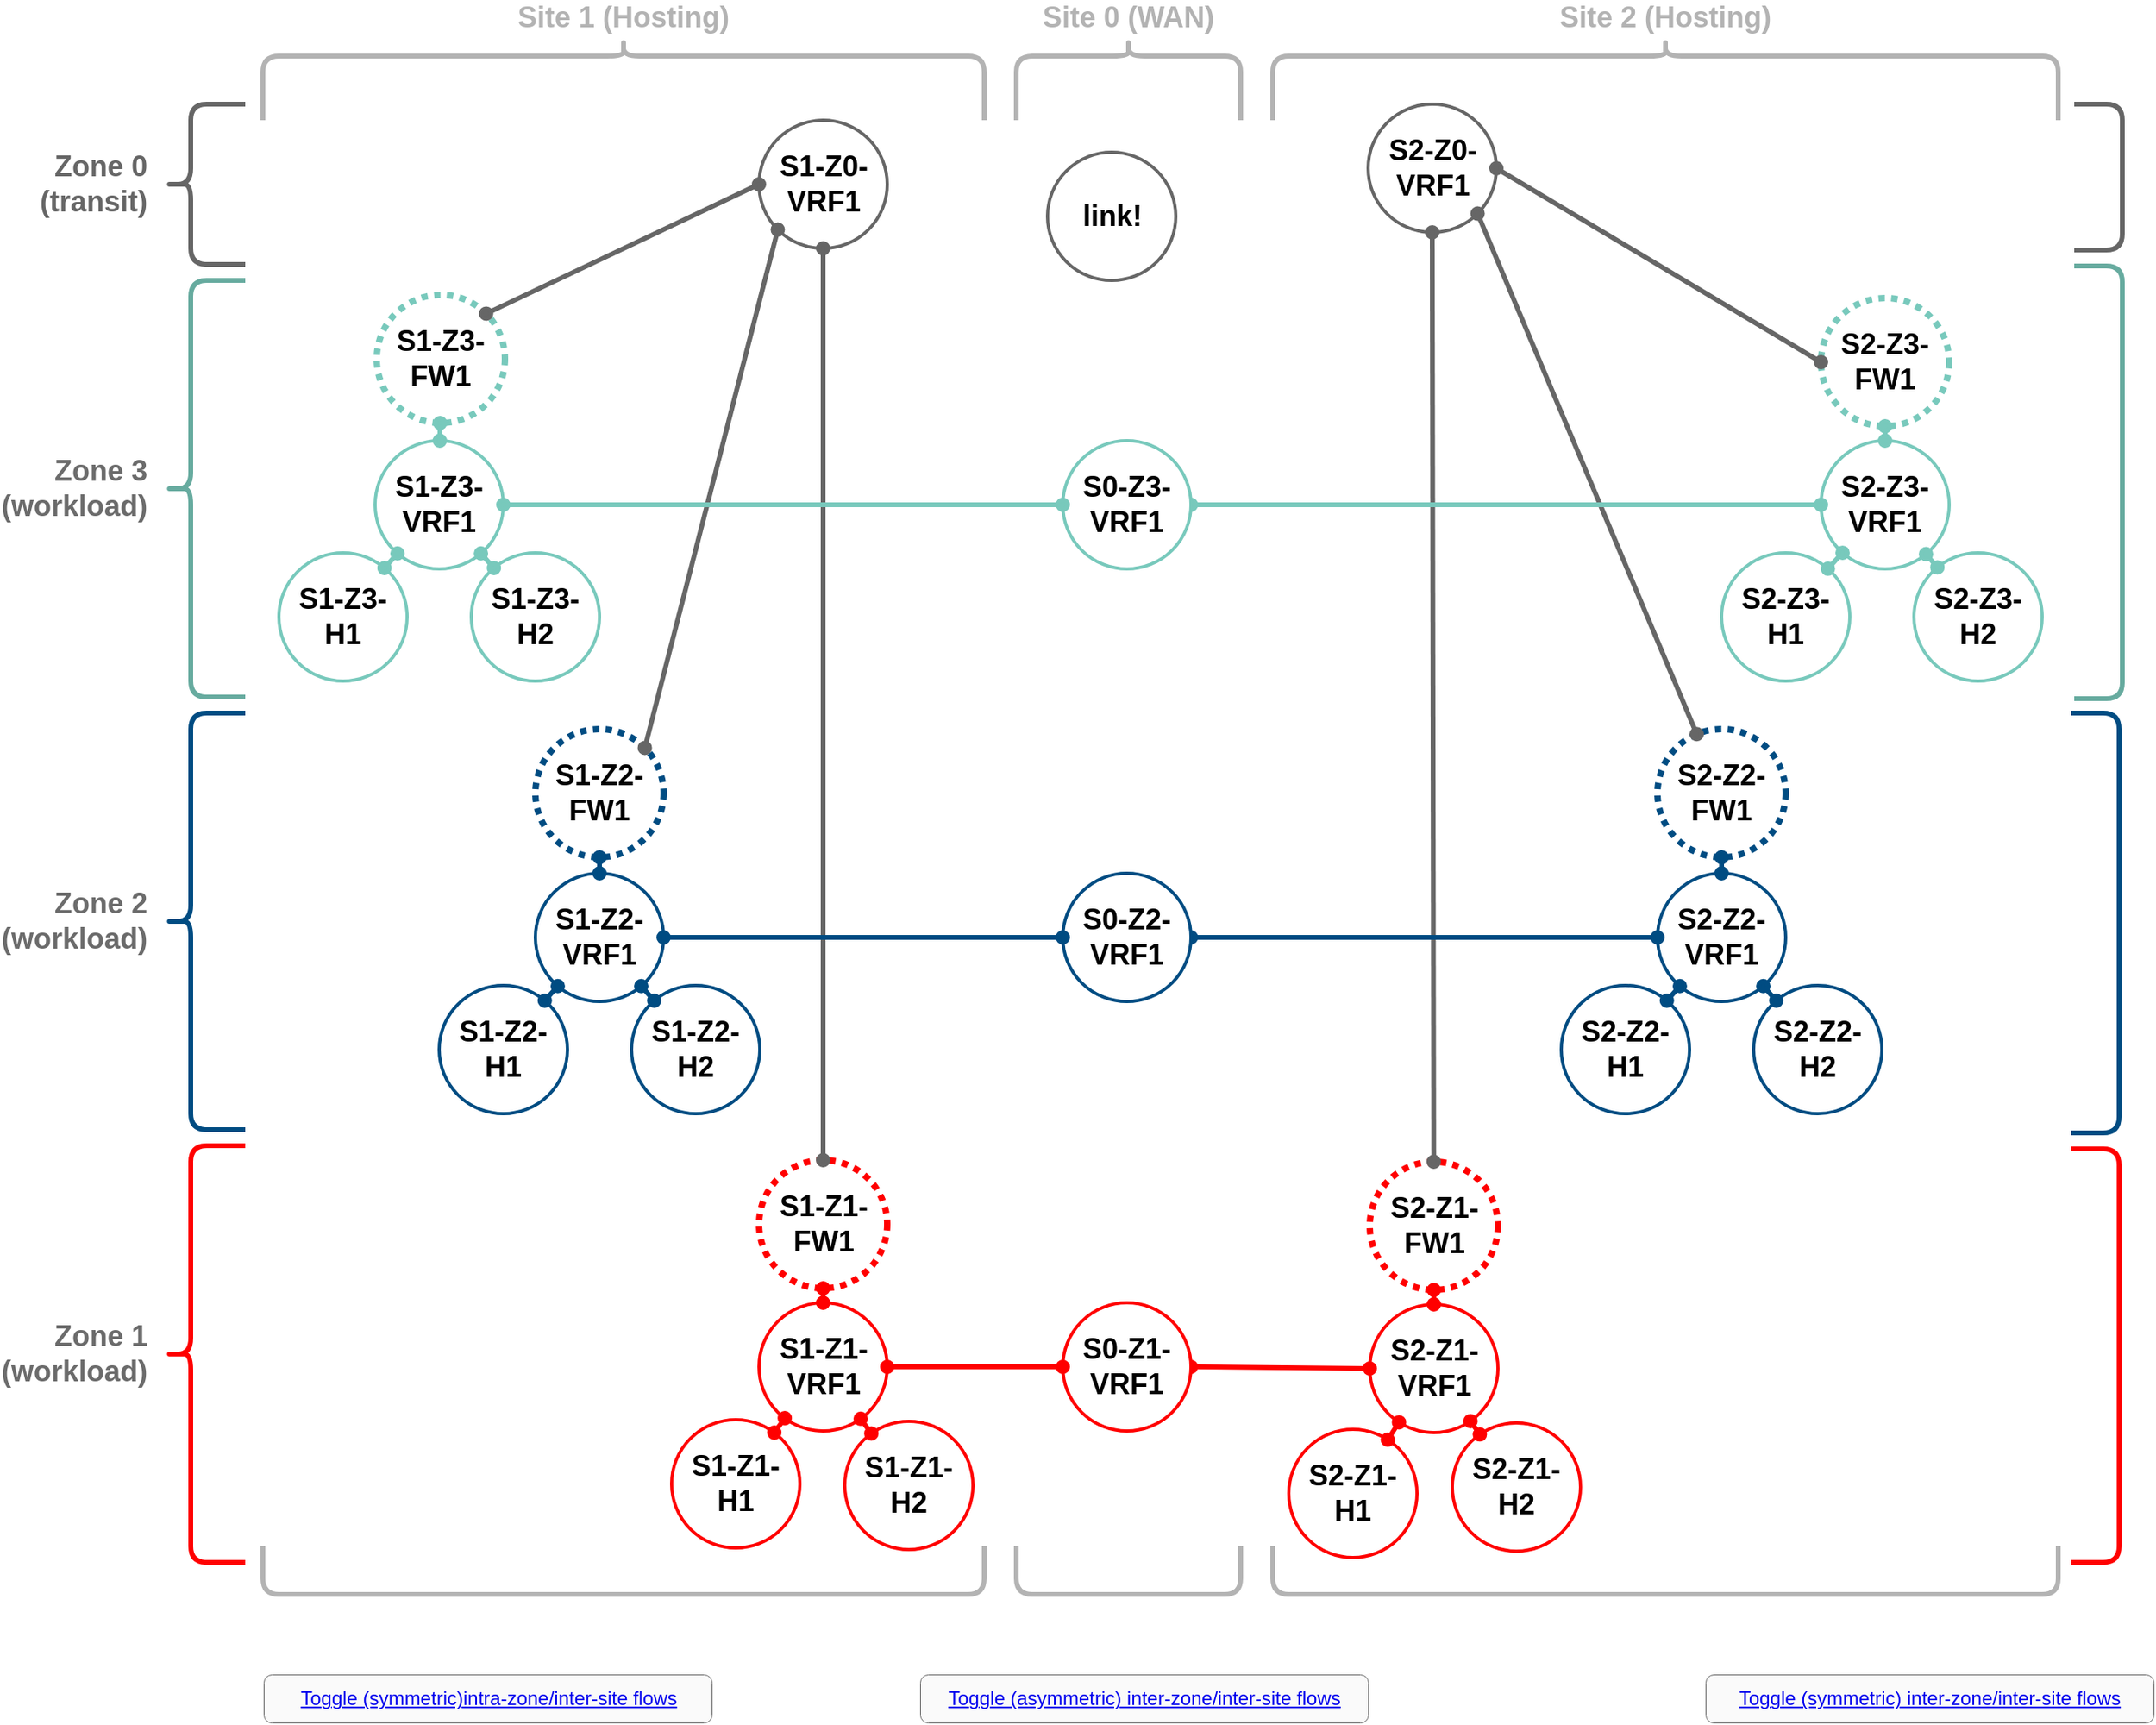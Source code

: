 <mxfile version="24.2.5" type="device">
  <diagram name="Page-1" id="6yeymBKhxuc0Mbmd6qp0">
    <mxGraphModel dx="1224" dy="1357" grid="1" gridSize="10" guides="1" tooltips="1" connect="1" arrows="1" fold="1" page="1" pageScale="1" pageWidth="850" pageHeight="1100" math="0" shadow="0">
      <root>
        <mxCell id="0" />
        <mxCell id="1" parent="0" />
        <mxCell id="Ux4JUTr80TsCuU6cvmH0-153" value="S2-Z2-H1" style="ellipse;whiteSpace=wrap;html=1;aspect=fixed;strokeWidth=2;strokeColor=#004C82;fontSize=18;fontStyle=1" parent="1" vertex="1">
          <mxGeometry x="2040" y="620" width="80" height="80" as="geometry" />
        </mxCell>
        <mxCell id="Ux4JUTr80TsCuU6cvmH0-154" value="S2-Z1-H2" style="ellipse;whiteSpace=wrap;html=1;aspect=fixed;strokeWidth=2;strokeColor=#FF0000;fontSize=18;fontStyle=1" parent="1" vertex="1">
          <mxGeometry x="1972" y="893" width="80" height="80" as="geometry" />
        </mxCell>
        <mxCell id="Ux4JUTr80TsCuU6cvmH0-155" value="S2-Z2-VRF1" style="ellipse;whiteSpace=wrap;html=1;aspect=fixed;strokeWidth=2;strokeColor=#004C82;fontSize=18;fontStyle=1" parent="1" vertex="1">
          <mxGeometry x="2100" y="550" width="80" height="80" as="geometry" />
        </mxCell>
        <mxCell id="Ux4JUTr80TsCuU6cvmH0-156" value="S2-Z1-VRF1" style="ellipse;whiteSpace=wrap;html=1;aspect=fixed;strokeWidth=2;strokeColor=#FF0000;fontSize=18;fontStyle=1" parent="1" vertex="1">
          <mxGeometry x="1920.5" y="819" width="80" height="80" as="geometry" />
        </mxCell>
        <mxCell id="Ux4JUTr80TsCuU6cvmH0-157" value="S2-Z2-FW1" style="ellipse;whiteSpace=wrap;html=1;aspect=fixed;strokeWidth=4;strokeColor=#004C82;fontSize=18;fontStyle=1;dashed=1;dashPattern=1 1;" parent="1" vertex="1">
          <mxGeometry x="2100" y="460" width="80" height="80" as="geometry" />
        </mxCell>
        <mxCell id="Ux4JUTr80TsCuU6cvmH0-158" value="S2-Z1-FW1" style="ellipse;whiteSpace=wrap;html=1;aspect=fixed;strokeWidth=4;strokeColor=#FF0000;fontSize=18;fontStyle=1;dashed=1;dashPattern=1 1;" parent="1" vertex="1">
          <mxGeometry x="1920.5" y="730" width="80" height="80" as="geometry" />
        </mxCell>
        <mxCell id="Ux4JUTr80TsCuU6cvmH0-159" value="S2-Z2-H2" style="ellipse;whiteSpace=wrap;html=1;aspect=fixed;strokeWidth=2;strokeColor=#004C82;fontSize=18;fontStyle=1" parent="1" vertex="1">
          <mxGeometry x="2160" y="620" width="80" height="80" as="geometry" />
        </mxCell>
        <mxCell id="Ux4JUTr80TsCuU6cvmH0-160" value="S2-Z1-H1" style="ellipse;whiteSpace=wrap;html=1;aspect=fixed;strokeWidth=2;strokeColor=#FF0000;fontSize=18;fontStyle=1" parent="1" vertex="1">
          <mxGeometry x="1870" y="897" width="80" height="80" as="geometry" />
        </mxCell>
        <mxCell id="Ux4JUTr80TsCuU6cvmH0-161" value="S2-Z0-VRF1" style="ellipse;whiteSpace=wrap;html=1;aspect=fixed;strokeWidth=2;strokeColor=#666666;fontSize=18;fontStyle=1" parent="1" vertex="1">
          <mxGeometry x="1919.5" y="70" width="80" height="80" as="geometry" />
        </mxCell>
        <mxCell id="Ux4JUTr80TsCuU6cvmH0-162" value="Site 2 (Hosting)" style="shape=curlyBracket;whiteSpace=wrap;html=1;rounded=1;labelPosition=center;verticalLabelPosition=top;align=center;verticalAlign=bottom;rotation=0;strokeWidth=3;strokeColor=#B3B3B3;size=0.2;direction=south;fontSize=18;fontColor=#B3B3B3;fontStyle=1" parent="1" vertex="1">
          <mxGeometry x="1860" y="30" width="490" height="50" as="geometry" />
        </mxCell>
        <mxCell id="Ux4JUTr80TsCuU6cvmH0-163" value="" style="shape=curlyBracket;whiteSpace=wrap;html=1;rounded=1;labelPosition=left;verticalLabelPosition=middle;align=right;verticalAlign=middle;rotation=0;strokeWidth=3;strokeColor=#B3B3B3;direction=north;size=0;fontSize=18;fontStyle=1" parent="1" vertex="1">
          <mxGeometry x="1860" y="970" width="490" height="30" as="geometry" />
        </mxCell>
        <mxCell id="Ux4JUTr80TsCuU6cvmH0-164" value="" style="endArrow=oval;startArrow=oval;html=1;strokeWidth=3;strokeColor=#004C82;startFill=1;endFill=1;fontSize=18;fontStyle=1" parent="1" source="Ux4JUTr80TsCuU6cvmH0-155" target="Ux4JUTr80TsCuU6cvmH0-157" edge="1">
          <mxGeometry width="50" height="50" relative="1" as="geometry">
            <mxPoint x="884.5" y="581" as="sourcePoint" />
            <mxPoint x="884.5" y="501" as="targetPoint" />
          </mxGeometry>
        </mxCell>
        <mxCell id="Ux4JUTr80TsCuU6cvmH0-165" value="" style="endArrow=oval;startArrow=oval;html=1;strokeWidth=3;strokeColor=#004C82;startFill=1;endFill=1;fontSize=18;fontStyle=1" parent="1" source="Ux4JUTr80TsCuU6cvmH0-159" target="Ux4JUTr80TsCuU6cvmH0-155" edge="1">
          <mxGeometry width="50" height="50" relative="1" as="geometry">
            <mxPoint x="959.535" y="933.573" as="sourcePoint" />
            <mxPoint x="910.107" y="874.729" as="targetPoint" />
          </mxGeometry>
        </mxCell>
        <mxCell id="Ux4JUTr80TsCuU6cvmH0-166" value="" style="endArrow=oval;startArrow=oval;html=1;strokeWidth=3;strokeColor=#004C82;startFill=1;endFill=1;fontSize=18;fontStyle=1" parent="1" source="Ux4JUTr80TsCuU6cvmH0-153" target="Ux4JUTr80TsCuU6cvmH0-155" edge="1">
          <mxGeometry width="50" height="50" relative="1" as="geometry">
            <mxPoint x="810.228" y="933.372" as="sourcePoint" />
            <mxPoint x="859.072" y="874.877" as="targetPoint" />
          </mxGeometry>
        </mxCell>
        <mxCell id="Ux4JUTr80TsCuU6cvmH0-167" value="" style="endArrow=oval;startArrow=oval;html=1;strokeWidth=3;strokeColor=#FF0000;startFill=1;endFill=1;fontSize=18;fontStyle=1" parent="1" source="Ux4JUTr80TsCuU6cvmH0-156" target="Ux4JUTr80TsCuU6cvmH0-158" edge="1">
          <mxGeometry width="50" height="50" relative="1" as="geometry">
            <mxPoint x="1438.5" y="759" as="sourcePoint" />
            <mxPoint x="1438.5" y="679" as="targetPoint" />
          </mxGeometry>
        </mxCell>
        <mxCell id="Ux4JUTr80TsCuU6cvmH0-168" value="" style="endArrow=oval;startArrow=oval;html=1;strokeWidth=3;strokeColor=#FF0000;startFill=1;endFill=1;fontSize=18;fontStyle=1" parent="1" source="Ux4JUTr80TsCuU6cvmH0-154" target="Ux4JUTr80TsCuU6cvmH0-156" edge="1">
          <mxGeometry width="50" height="50" relative="1" as="geometry">
            <mxPoint x="1513.535" y="888.573" as="sourcePoint" />
            <mxPoint x="1464.107" y="829.729" as="targetPoint" />
          </mxGeometry>
        </mxCell>
        <mxCell id="Ux4JUTr80TsCuU6cvmH0-169" value="" style="endArrow=oval;startArrow=oval;html=1;strokeWidth=3;strokeColor=#FF0000;startFill=1;endFill=1;fontSize=18;fontStyle=1" parent="1" source="Ux4JUTr80TsCuU6cvmH0-160" target="Ux4JUTr80TsCuU6cvmH0-156" edge="1">
          <mxGeometry width="50" height="50" relative="1" as="geometry">
            <mxPoint x="1364.228" y="888.372" as="sourcePoint" />
            <mxPoint x="1413.072" y="829.877" as="targetPoint" />
          </mxGeometry>
        </mxCell>
        <mxCell id="Ux4JUTr80TsCuU6cvmH0-170" value="" style="endArrow=oval;startArrow=oval;html=1;strokeColor=#666666;strokeWidth=3;startFill=1;endFill=1;fontSize=18;fontStyle=1;exitX=0.5;exitY=1;exitDx=0;exitDy=0;" parent="1" source="Ux4JUTr80TsCuU6cvmH0-161" target="Ux4JUTr80TsCuU6cvmH0-158" edge="1">
          <mxGeometry width="50" height="50" relative="1" as="geometry">
            <mxPoint x="2109.5" y="88" as="sourcePoint" />
            <mxPoint x="1502" y="88" as="targetPoint" />
          </mxGeometry>
        </mxCell>
        <mxCell id="Ux4JUTr80TsCuU6cvmH0-171" value="" style="endArrow=oval;startArrow=oval;html=1;strokeColor=#666666;strokeWidth=3;startFill=1;endFill=1;fontSize=18;fontStyle=1;exitX=1;exitY=1;exitDx=0;exitDy=0;" parent="1" source="Ux4JUTr80TsCuU6cvmH0-161" target="Ux4JUTr80TsCuU6cvmH0-157" edge="1">
          <mxGeometry width="50" height="50" relative="1" as="geometry">
            <mxPoint x="2116.343" y="152.374" as="sourcePoint" />
            <mxPoint x="2003.715" y="227.711" as="targetPoint" />
          </mxGeometry>
        </mxCell>
        <mxCell id="Ux4JUTr80TsCuU6cvmH0-172" value="" style="endArrow=oval;startArrow=oval;html=1;strokeWidth=3;strokeColor=#FF0000;startFill=1;endFill=1;fontSize=18;fontStyle=1;entryX=0;entryY=0.5;entryDx=0;entryDy=0;exitX=1;exitY=0.5;exitDx=0;exitDy=0;" parent="1" source="Ux4JUTr80TsCuU6cvmH0-175" target="Ux4JUTr80TsCuU6cvmH0-156" edge="1">
          <mxGeometry width="50" height="50" relative="1" as="geometry">
            <mxPoint x="1999.0" y="359" as="sourcePoint" />
            <mxPoint x="1743.75" y="249" as="targetPoint" />
          </mxGeometry>
        </mxCell>
        <mxCell id="Ux4JUTr80TsCuU6cvmH0-173" value="" style="endArrow=oval;startArrow=oval;html=1;strokeWidth=3;strokeColor=#004C82;startFill=1;endFill=1;fontSize=18;fontStyle=1;edgeStyle=orthogonalEdgeStyle;exitX=1;exitY=0.5;exitDx=0;exitDy=0;entryX=0;entryY=0.5;entryDx=0;entryDy=0;" parent="1" source="Ux4JUTr80TsCuU6cvmH0-174" target="Ux4JUTr80TsCuU6cvmH0-155" edge="1">
          <mxGeometry width="50" height="50" relative="1" as="geometry">
            <mxPoint x="1980.0" y="844" as="sourcePoint" />
            <mxPoint x="2069.5" y="613" as="targetPoint" />
          </mxGeometry>
        </mxCell>
        <mxCell id="Ux4JUTr80TsCuU6cvmH0-174" value="S0-Z2-VRF1" style="ellipse;whiteSpace=wrap;html=1;aspect=fixed;strokeWidth=2;strokeColor=#004C82;fontSize=18;fontStyle=1" parent="1" vertex="1">
          <mxGeometry x="1729" y="550" width="80" height="80" as="geometry" />
        </mxCell>
        <mxCell id="Ux4JUTr80TsCuU6cvmH0-175" value="S0-Z1-VRF1" style="ellipse;whiteSpace=wrap;html=1;aspect=fixed;strokeWidth=2;strokeColor=#FF0000;fontSize=18;fontStyle=1" parent="1" vertex="1">
          <mxGeometry x="1729" y="818" width="80" height="80" as="geometry" />
        </mxCell>
        <mxCell id="Ux4JUTr80TsCuU6cvmH0-176" value="S2-Z3-H1" style="ellipse;whiteSpace=wrap;html=1;aspect=fixed;strokeWidth=2;strokeColor=#78C9BC;fontSize=18;fontStyle=1" parent="1" vertex="1">
          <mxGeometry x="2140" y="350" width="80" height="80" as="geometry" />
        </mxCell>
        <mxCell id="Ux4JUTr80TsCuU6cvmH0-177" value="S2-Z3-VRF1" style="ellipse;whiteSpace=wrap;html=1;aspect=fixed;strokeWidth=2;strokeColor=#78C9BC;fontSize=18;fontStyle=1" parent="1" vertex="1">
          <mxGeometry x="2202" y="280" width="80" height="80" as="geometry" />
        </mxCell>
        <mxCell id="Ux4JUTr80TsCuU6cvmH0-178" value="S2-Z3-FW1" style="ellipse;whiteSpace=wrap;html=1;aspect=fixed;strokeWidth=4;strokeColor=#78C9BC;fontSize=18;fontStyle=1;dashed=1;dashPattern=1 1;" parent="1" vertex="1">
          <mxGeometry x="2202" y="191" width="80" height="80" as="geometry" />
        </mxCell>
        <mxCell id="Ux4JUTr80TsCuU6cvmH0-179" value="S2-Z3-H2" style="ellipse;whiteSpace=wrap;html=1;aspect=fixed;strokeWidth=2;strokeColor=#78C9BC;fontSize=18;fontStyle=1" parent="1" vertex="1">
          <mxGeometry x="2260" y="350" width="80" height="80" as="geometry" />
        </mxCell>
        <mxCell id="Ux4JUTr80TsCuU6cvmH0-180" value="" style="endArrow=oval;startArrow=oval;html=1;strokeWidth=3;strokeColor=#78C9BC;startFill=1;endFill=1;fontSize=18;fontStyle=1" parent="1" source="Ux4JUTr80TsCuU6cvmH0-177" target="Ux4JUTr80TsCuU6cvmH0-178" edge="1">
          <mxGeometry width="50" height="50" relative="1" as="geometry">
            <mxPoint x="966.5" y="331" as="sourcePoint" />
            <mxPoint x="966.5" y="251" as="targetPoint" />
          </mxGeometry>
        </mxCell>
        <mxCell id="Ux4JUTr80TsCuU6cvmH0-181" value="" style="endArrow=oval;startArrow=oval;html=1;strokeWidth=3;strokeColor=#78C9BC;startFill=1;endFill=1;fontSize=18;fontStyle=1" parent="1" source="Ux4JUTr80TsCuU6cvmH0-179" target="Ux4JUTr80TsCuU6cvmH0-177" edge="1">
          <mxGeometry width="50" height="50" relative="1" as="geometry">
            <mxPoint x="1041.535" y="683.573" as="sourcePoint" />
            <mxPoint x="992.107" y="624.729" as="targetPoint" />
          </mxGeometry>
        </mxCell>
        <mxCell id="Ux4JUTr80TsCuU6cvmH0-182" value="" style="endArrow=oval;startArrow=oval;html=1;strokeWidth=3;strokeColor=#78C9BC;startFill=1;endFill=1;fontSize=18;fontStyle=1" parent="1" source="Ux4JUTr80TsCuU6cvmH0-176" target="Ux4JUTr80TsCuU6cvmH0-177" edge="1">
          <mxGeometry width="50" height="50" relative="1" as="geometry">
            <mxPoint x="892.228" y="683.372" as="sourcePoint" />
            <mxPoint x="941.072" y="624.877" as="targetPoint" />
          </mxGeometry>
        </mxCell>
        <mxCell id="Ux4JUTr80TsCuU6cvmH0-183" value="" style="endArrow=oval;startArrow=oval;html=1;strokeColor=#666666;strokeWidth=3;startFill=1;endFill=1;fontSize=18;fontStyle=1;entryX=0;entryY=0.5;entryDx=0;entryDy=0;exitX=1;exitY=0.5;exitDx=0;exitDy=0;" parent="1" source="Ux4JUTr80TsCuU6cvmH0-161" target="Ux4JUTr80TsCuU6cvmH0-178" edge="1">
          <mxGeometry width="50" height="50" relative="1" as="geometry">
            <mxPoint x="2170" y="100" as="sourcePoint" />
            <mxPoint x="2170" y="229" as="targetPoint" />
          </mxGeometry>
        </mxCell>
        <mxCell id="Ux4JUTr80TsCuU6cvmH0-184" value="" style="endArrow=oval;startArrow=oval;html=1;strokeWidth=3;strokeColor=#78C9BC;startFill=1;endFill=1;fontSize=18;fontStyle=1;entryX=0;entryY=0.5;entryDx=0;entryDy=0;edgeStyle=orthogonalEdgeStyle;exitX=1;exitY=0.5;exitDx=0;exitDy=0;" parent="1" source="Ux4JUTr80TsCuU6cvmH0-185" target="Ux4JUTr80TsCuU6cvmH0-177" edge="1">
          <mxGeometry width="50" height="50" relative="1" as="geometry">
            <mxPoint x="2090.27" y="824" as="sourcePoint" />
            <mxPoint x="2480.001" y="279.341" as="targetPoint" />
          </mxGeometry>
        </mxCell>
        <mxCell id="Ux4JUTr80TsCuU6cvmH0-185" value="S0-Z3-VRF1" style="ellipse;whiteSpace=wrap;html=1;aspect=fixed;strokeWidth=2;strokeColor=#78C9BC;fontSize=18;fontStyle=1" parent="1" vertex="1">
          <mxGeometry x="1729" y="280" width="80" height="80" as="geometry" />
        </mxCell>
        <mxCell id="Ux4JUTr80TsCuU6cvmH0-186" value="S1-Z2-H1" style="ellipse;whiteSpace=wrap;html=1;aspect=fixed;strokeWidth=2;strokeColor=#004C82;fontSize=18;fontStyle=1" parent="1" vertex="1">
          <mxGeometry x="1340" y="620" width="80" height="80" as="geometry" />
        </mxCell>
        <mxCell id="Ux4JUTr80TsCuU6cvmH0-187" value="S1-Z1-H2" style="ellipse;whiteSpace=wrap;html=1;aspect=fixed;strokeWidth=2;strokeColor=#FF0000;fontSize=18;fontStyle=1" parent="1" vertex="1">
          <mxGeometry x="1593" y="892" width="80" height="80" as="geometry" />
        </mxCell>
        <mxCell id="Ux4JUTr80TsCuU6cvmH0-188" value="S1-Z2-VRF1" style="ellipse;whiteSpace=wrap;html=1;aspect=fixed;strokeWidth=2;strokeColor=#004C82;fontSize=18;fontStyle=1" parent="1" vertex="1">
          <mxGeometry x="1400" y="550" width="80" height="80" as="geometry" />
        </mxCell>
        <mxCell id="Ux4JUTr80TsCuU6cvmH0-189" value="S1-Z1-VRF1" style="ellipse;whiteSpace=wrap;html=1;aspect=fixed;strokeWidth=2;strokeColor=#FF0000;fontSize=18;fontStyle=1" parent="1" vertex="1">
          <mxGeometry x="1539.5" y="818" width="80" height="80" as="geometry" />
        </mxCell>
        <mxCell id="Ux4JUTr80TsCuU6cvmH0-190" value="S1-Z2-FW1" style="ellipse;whiteSpace=wrap;html=1;aspect=fixed;strokeWidth=4;strokeColor=#004C82;fontSize=18;fontStyle=1;dashed=1;dashPattern=1 1;" parent="1" vertex="1">
          <mxGeometry x="1400" y="460" width="80" height="80" as="geometry" />
        </mxCell>
        <mxCell id="Ux4JUTr80TsCuU6cvmH0-191" value="S1-Z1-FW1" style="ellipse;whiteSpace=wrap;html=1;aspect=fixed;strokeWidth=4;strokeColor=#FF0000;fontSize=18;fontStyle=1;dashed=1;dashPattern=1 1;" parent="1" vertex="1">
          <mxGeometry x="1539.5" y="729" width="80" height="80" as="geometry" />
        </mxCell>
        <mxCell id="Ux4JUTr80TsCuU6cvmH0-192" value="S1-Z2-H2" style="ellipse;whiteSpace=wrap;html=1;aspect=fixed;strokeWidth=2;strokeColor=#004C82;fontSize=18;fontStyle=1" parent="1" vertex="1">
          <mxGeometry x="1460" y="620" width="80" height="80" as="geometry" />
        </mxCell>
        <mxCell id="Ux4JUTr80TsCuU6cvmH0-193" value="S1-Z1-H1" style="ellipse;whiteSpace=wrap;html=1;aspect=fixed;strokeWidth=2;strokeColor=#FF0000;fontSize=18;fontStyle=1" parent="1" vertex="1">
          <mxGeometry x="1485" y="891" width="80" height="80" as="geometry" />
        </mxCell>
        <mxCell id="Ux4JUTr80TsCuU6cvmH0-194" value="S1-Z0-VRF1" style="ellipse;whiteSpace=wrap;html=1;aspect=fixed;strokeWidth=2;strokeColor=#666666;fontSize=18;fontStyle=1" parent="1" vertex="1">
          <mxGeometry x="1539.5" y="80" width="80" height="80" as="geometry" />
        </mxCell>
        <mxCell id="Ux4JUTr80TsCuU6cvmH0-195" value="Site 1 (Hosting)" style="shape=curlyBracket;whiteSpace=wrap;html=1;rounded=1;labelPosition=center;verticalLabelPosition=top;align=center;verticalAlign=bottom;rotation=0;strokeWidth=3;strokeColor=#B3B3B3;size=0.2;direction=south;fontSize=18;fontColor=#B3B3B3;fontStyle=1" parent="1" vertex="1">
          <mxGeometry x="1230" y="30" width="450" height="50" as="geometry" />
        </mxCell>
        <mxCell id="Ux4JUTr80TsCuU6cvmH0-196" value="" style="shape=curlyBracket;whiteSpace=wrap;html=1;rounded=1;labelPosition=left;verticalLabelPosition=middle;align=right;verticalAlign=middle;rotation=0;strokeWidth=3;strokeColor=#B3B3B3;direction=north;size=0;fontSize=18;fontStyle=1" parent="1" vertex="1">
          <mxGeometry x="1230" y="970" width="450" height="30" as="geometry" />
        </mxCell>
        <mxCell id="Ux4JUTr80TsCuU6cvmH0-197" value="" style="endArrow=oval;startArrow=oval;html=1;strokeWidth=3;strokeColor=#004C82;startFill=1;endFill=1;fontSize=18;fontStyle=1;exitX=0.5;exitY=0;exitDx=0;exitDy=0;" parent="1" source="Ux4JUTr80TsCuU6cvmH0-188" target="Ux4JUTr80TsCuU6cvmH0-190" edge="1">
          <mxGeometry width="50" height="50" relative="1" as="geometry">
            <mxPoint x="1549" y="560" as="sourcePoint" />
            <mxPoint x="222.5" y="529" as="targetPoint" />
          </mxGeometry>
        </mxCell>
        <mxCell id="Ux4JUTr80TsCuU6cvmH0-198" value="" style="endArrow=oval;startArrow=oval;html=1;strokeWidth=3;strokeColor=#004C82;startFill=1;endFill=1;fontSize=18;fontStyle=1" parent="1" source="Ux4JUTr80TsCuU6cvmH0-192" target="Ux4JUTr80TsCuU6cvmH0-188" edge="1">
          <mxGeometry width="50" height="50" relative="1" as="geometry">
            <mxPoint x="297.535" y="961.573" as="sourcePoint" />
            <mxPoint x="248.107" y="902.729" as="targetPoint" />
          </mxGeometry>
        </mxCell>
        <mxCell id="Ux4JUTr80TsCuU6cvmH0-199" value="" style="endArrow=oval;startArrow=oval;html=1;strokeWidth=3;strokeColor=#004C82;startFill=1;endFill=1;fontSize=18;fontStyle=1" parent="1" source="Ux4JUTr80TsCuU6cvmH0-186" target="Ux4JUTr80TsCuU6cvmH0-188" edge="1">
          <mxGeometry width="50" height="50" relative="1" as="geometry">
            <mxPoint x="148.228" y="961.372" as="sourcePoint" />
            <mxPoint x="197.072" y="902.877" as="targetPoint" />
          </mxGeometry>
        </mxCell>
        <mxCell id="Ux4JUTr80TsCuU6cvmH0-200" value="" style="endArrow=oval;startArrow=oval;html=1;strokeWidth=3;strokeColor=#FF0000;startFill=1;endFill=1;fontSize=18;fontStyle=1" parent="1" source="Ux4JUTr80TsCuU6cvmH0-189" target="Ux4JUTr80TsCuU6cvmH0-191" edge="1">
          <mxGeometry width="50" height="50" relative="1" as="geometry">
            <mxPoint x="1167.5" y="768" as="sourcePoint" />
            <mxPoint x="1167.5" y="688" as="targetPoint" />
          </mxGeometry>
        </mxCell>
        <mxCell id="Ux4JUTr80TsCuU6cvmH0-201" value="" style="endArrow=oval;startArrow=oval;html=1;strokeWidth=3;strokeColor=#FF0000;startFill=1;endFill=1;fontSize=18;fontStyle=1" parent="1" source="Ux4JUTr80TsCuU6cvmH0-187" target="Ux4JUTr80TsCuU6cvmH0-189" edge="1">
          <mxGeometry width="50" height="50" relative="1" as="geometry">
            <mxPoint x="1242.535" y="897.573" as="sourcePoint" />
            <mxPoint x="1193.107" y="838.729" as="targetPoint" />
          </mxGeometry>
        </mxCell>
        <mxCell id="Ux4JUTr80TsCuU6cvmH0-202" value="" style="endArrow=oval;startArrow=oval;html=1;strokeWidth=3;strokeColor=#FF0000;startFill=1;endFill=1;fontSize=18;fontStyle=1" parent="1" source="Ux4JUTr80TsCuU6cvmH0-193" target="Ux4JUTr80TsCuU6cvmH0-189" edge="1">
          <mxGeometry width="50" height="50" relative="1" as="geometry">
            <mxPoint x="1093.228" y="897.372" as="sourcePoint" />
            <mxPoint x="1142.072" y="838.877" as="targetPoint" />
          </mxGeometry>
        </mxCell>
        <mxCell id="Ux4JUTr80TsCuU6cvmH0-203" value="" style="endArrow=oval;startArrow=oval;html=1;strokeColor=#666666;strokeWidth=3;startFill=1;endFill=1;fontSize=18;fontStyle=1" parent="1" source="Ux4JUTr80TsCuU6cvmH0-194" target="Ux4JUTr80TsCuU6cvmH0-191" edge="1">
          <mxGeometry width="50" height="50" relative="1" as="geometry">
            <mxPoint x="1507.5" y="88" as="sourcePoint" />
            <mxPoint x="900" y="88" as="targetPoint" />
          </mxGeometry>
        </mxCell>
        <mxCell id="Ux4JUTr80TsCuU6cvmH0-204" value="" style="endArrow=oval;startArrow=oval;html=1;strokeColor=#666666;strokeWidth=3;startFill=1;endFill=1;fontSize=18;fontStyle=1;exitX=0;exitY=1;exitDx=0;exitDy=0;entryX=1;entryY=0;entryDx=0;entryDy=0;" parent="1" source="Ux4JUTr80TsCuU6cvmH0-194" target="Ux4JUTr80TsCuU6cvmH0-190" edge="1">
          <mxGeometry width="50" height="50" relative="1" as="geometry">
            <mxPoint x="1514.343" y="152.374" as="sourcePoint" />
            <mxPoint x="1401.715" y="227.711" as="targetPoint" />
          </mxGeometry>
        </mxCell>
        <mxCell id="Ux4JUTr80TsCuU6cvmH0-205" value="" style="endArrow=oval;startArrow=oval;html=1;strokeWidth=3;strokeColor=#FF0000;startFill=1;endFill=1;fontSize=18;fontStyle=1;entryX=1;entryY=0.5;entryDx=0;entryDy=0;exitX=0;exitY=0.5;exitDx=0;exitDy=0;" parent="1" source="Ux4JUTr80TsCuU6cvmH0-175" target="Ux4JUTr80TsCuU6cvmH0-189" edge="1">
          <mxGeometry width="50" height="50" relative="1" as="geometry">
            <mxPoint x="1277.0" y="650" as="sourcePoint" />
            <mxPoint x="1022.75" y="249" as="targetPoint" />
          </mxGeometry>
        </mxCell>
        <mxCell id="Ux4JUTr80TsCuU6cvmH0-206" value="" style="endArrow=oval;startArrow=oval;html=1;strokeWidth=3;strokeColor=#004C82;startFill=1;endFill=1;fontSize=18;fontStyle=1;edgeStyle=orthogonalEdgeStyle;exitX=0;exitY=0.5;exitDx=0;exitDy=0;entryX=1;entryY=0.5;entryDx=0;entryDy=0;" parent="1" source="Ux4JUTr80TsCuU6cvmH0-174" target="Ux4JUTr80TsCuU6cvmH0-188" edge="1">
          <mxGeometry width="50" height="50" relative="1" as="geometry">
            <mxPoint x="1189" y="679" as="sourcePoint" />
            <mxPoint x="1348.5" y="613" as="targetPoint" />
          </mxGeometry>
        </mxCell>
        <mxCell id="Ux4JUTr80TsCuU6cvmH0-207" value="S1-Z3-H1" style="ellipse;whiteSpace=wrap;html=1;aspect=fixed;strokeWidth=2;strokeColor=#78C9BC;fontSize=18;fontStyle=1" parent="1" vertex="1">
          <mxGeometry x="1240" y="350" width="80" height="80" as="geometry" />
        </mxCell>
        <mxCell id="Ux4JUTr80TsCuU6cvmH0-208" value="S1-Z3-VRF1" style="ellipse;whiteSpace=wrap;html=1;aspect=fixed;strokeWidth=2;strokeColor=#78C9BC;fontSize=18;fontStyle=1" parent="1" vertex="1">
          <mxGeometry x="1300" y="280" width="80" height="80" as="geometry" />
        </mxCell>
        <mxCell id="Ux4JUTr80TsCuU6cvmH0-209" value="S1-Z3-FW1" style="ellipse;whiteSpace=wrap;html=1;aspect=fixed;strokeWidth=4;strokeColor=#78C9BC;fontSize=18;fontStyle=1;dashed=1;dashPattern=1 1;" parent="1" vertex="1">
          <mxGeometry x="1301" y="189" width="80" height="80" as="geometry" />
        </mxCell>
        <mxCell id="Ux4JUTr80TsCuU6cvmH0-210" value="S1-Z3-H2" style="ellipse;whiteSpace=wrap;html=1;aspect=fixed;strokeWidth=2;strokeColor=#78C9BC;fontSize=18;fontStyle=1" parent="1" vertex="1">
          <mxGeometry x="1360" y="350" width="80" height="80" as="geometry" />
        </mxCell>
        <mxCell id="Ux4JUTr80TsCuU6cvmH0-211" value="" style="endArrow=oval;startArrow=oval;html=1;strokeWidth=3;strokeColor=#78C9BC;startFill=1;endFill=1;fontSize=18;fontStyle=1" parent="1" source="Ux4JUTr80TsCuU6cvmH0-208" target="Ux4JUTr80TsCuU6cvmH0-209" edge="1">
          <mxGeometry width="50" height="50" relative="1" as="geometry">
            <mxPoint x="73.5" y="330" as="sourcePoint" />
            <mxPoint x="73.5" y="250" as="targetPoint" />
          </mxGeometry>
        </mxCell>
        <mxCell id="Ux4JUTr80TsCuU6cvmH0-212" value="" style="endArrow=oval;startArrow=oval;html=1;strokeWidth=3;strokeColor=#78C9BC;startFill=1;endFill=1;fontSize=18;fontStyle=1" parent="1" source="Ux4JUTr80TsCuU6cvmH0-210" target="Ux4JUTr80TsCuU6cvmH0-208" edge="1">
          <mxGeometry width="50" height="50" relative="1" as="geometry">
            <mxPoint x="148.535" y="682.573" as="sourcePoint" />
            <mxPoint x="99.107" y="623.729" as="targetPoint" />
          </mxGeometry>
        </mxCell>
        <mxCell id="Ux4JUTr80TsCuU6cvmH0-213" value="" style="endArrow=oval;startArrow=oval;html=1;strokeWidth=3;strokeColor=#78C9BC;startFill=1;endFill=1;fontSize=18;fontStyle=1" parent="1" source="Ux4JUTr80TsCuU6cvmH0-207" target="Ux4JUTr80TsCuU6cvmH0-208" edge="1">
          <mxGeometry width="50" height="50" relative="1" as="geometry">
            <mxPoint x="-0.772" y="682.372" as="sourcePoint" />
            <mxPoint x="48.072" y="623.877" as="targetPoint" />
          </mxGeometry>
        </mxCell>
        <mxCell id="Ux4JUTr80TsCuU6cvmH0-214" value="" style="endArrow=oval;startArrow=oval;html=1;strokeColor=#666666;strokeWidth=3;startFill=1;endFill=1;fontSize=18;fontStyle=1;entryX=1;entryY=0;entryDx=0;entryDy=0;exitX=0;exitY=0.5;exitDx=0;exitDy=0;" parent="1" source="Ux4JUTr80TsCuU6cvmH0-194" target="Ux4JUTr80TsCuU6cvmH0-209" edge="1">
          <mxGeometry width="50" height="50" relative="1" as="geometry">
            <mxPoint x="1568" y="100" as="sourcePoint" />
            <mxPoint x="1568" y="229" as="targetPoint" />
          </mxGeometry>
        </mxCell>
        <mxCell id="Ux4JUTr80TsCuU6cvmH0-215" value="" style="endArrow=oval;startArrow=oval;html=1;strokeWidth=3;strokeColor=#78C9BC;startFill=1;endFill=1;fontSize=18;fontStyle=1;entryX=1;entryY=0.5;entryDx=0;entryDy=0;edgeStyle=orthogonalEdgeStyle;exitX=0;exitY=0.5;exitDx=0;exitDy=0;" parent="1" source="Ux4JUTr80TsCuU6cvmH0-185" target="Ux4JUTr80TsCuU6cvmH0-208" edge="1">
          <mxGeometry width="50" height="50" relative="1" as="geometry">
            <mxPoint x="1109" y="709" as="sourcePoint" />
            <mxPoint x="1759.001" y="279.341" as="targetPoint" />
          </mxGeometry>
        </mxCell>
        <mxCell id="Ux4JUTr80TsCuU6cvmH0-216" value="" style="shape=curlyBracket;whiteSpace=wrap;html=1;rounded=1;labelPosition=left;verticalLabelPosition=middle;align=right;verticalAlign=middle;rotation=0;strokeWidth=3;strokeColor=#B3B3B3;direction=north;size=0;fontSize=18;fontStyle=1" parent="1" vertex="1">
          <mxGeometry x="1700" y="970" width="140" height="30" as="geometry" />
        </mxCell>
        <mxCell id="Ux4JUTr80TsCuU6cvmH0-217" value="Site 0 (WAN)" style="shape=curlyBracket;whiteSpace=wrap;html=1;rounded=1;labelPosition=center;verticalLabelPosition=top;align=center;verticalAlign=bottom;rotation=0;strokeWidth=3;strokeColor=#B3B3B3;size=0.2;direction=south;fontSize=18;fontColor=#B3B3B3;fontStyle=1" parent="1" vertex="1">
          <mxGeometry x="1700" y="30" width="140" height="50" as="geometry" />
        </mxCell>
        <mxCell id="Ux4JUTr80TsCuU6cvmH0-218" value="Zone 1&lt;div&gt;(workload)&lt;/div&gt;" style="shape=curlyBracket;html=1;rounded=1;labelPosition=center;verticalLabelPosition=middle;align=right;verticalAlign=middle;rotation=0;strokeWidth=3;strokeColor=#FF0000;size=0.32;direction=east;fontSize=18;fontColor=#6B6B6B;fontStyle=1;horizontal=1;spacingRight=60;spacingLeft=-65;" parent="1" vertex="1">
          <mxGeometry x="1169" y="720" width="50" height="260" as="geometry" />
        </mxCell>
        <mxCell id="Ux4JUTr80TsCuU6cvmH0-219" value="" style="shape=curlyBracket;whiteSpace=wrap;html=1;rounded=1;labelPosition=left;verticalLabelPosition=middle;align=right;verticalAlign=middle;rotation=0;strokeWidth=3;strokeColor=#FF0000;direction=west;size=0;fontSize=18;fontStyle=1" parent="1" vertex="1">
          <mxGeometry x="2358" y="722" width="30" height="258" as="geometry" />
        </mxCell>
        <mxCell id="Ux4JUTr80TsCuU6cvmH0-220" value="Zone 2&lt;div&gt;(workload)&lt;/div&gt;" style="shape=curlyBracket;html=1;rounded=1;labelPosition=center;verticalLabelPosition=middle;align=right;verticalAlign=middle;rotation=0;strokeWidth=3;strokeColor=#004C82;size=0.32;direction=east;fontSize=18;fontColor=#6B6B6B;fontStyle=1;horizontal=1;spacingRight=60;spacingLeft=-65;" parent="1" vertex="1">
          <mxGeometry x="1169" y="450" width="50" height="260" as="geometry" />
        </mxCell>
        <mxCell id="Ux4JUTr80TsCuU6cvmH0-221" value="" style="shape=curlyBracket;whiteSpace=wrap;html=1;rounded=1;labelPosition=left;verticalLabelPosition=middle;align=right;verticalAlign=middle;rotation=0;strokeWidth=3;strokeColor=#004C82;direction=west;size=0;fontSize=18;fontStyle=1" parent="1" vertex="1">
          <mxGeometry x="2358" y="450" width="30" height="262" as="geometry" />
        </mxCell>
        <mxCell id="Ux4JUTr80TsCuU6cvmH0-222" value="Zone 3&lt;div&gt;(workload)&lt;/div&gt;" style="shape=curlyBracket;html=1;rounded=1;labelPosition=center;verticalLabelPosition=middle;align=right;verticalAlign=middle;rotation=0;strokeWidth=3;strokeColor=#67AB9F;size=0.32;direction=east;fontSize=18;fontColor=#6B6B6B;fontStyle=1;horizontal=1;spacingRight=60;spacingLeft=-85;" parent="1" vertex="1">
          <mxGeometry x="1169" y="180" width="50" height="260" as="geometry" />
        </mxCell>
        <mxCell id="Ux4JUTr80TsCuU6cvmH0-223" value="" style="shape=curlyBracket;whiteSpace=wrap;html=1;rounded=1;labelPosition=left;verticalLabelPosition=middle;align=right;verticalAlign=middle;rotation=0;strokeWidth=3;strokeColor=#67AB9F;direction=west;size=0;fontSize=18;fontStyle=1" parent="1" vertex="1">
          <mxGeometry x="2360" y="171" width="30" height="270" as="geometry" />
        </mxCell>
        <mxCell id="Ux4JUTr80TsCuU6cvmH0-224" value="Zone 0&lt;div&gt;(transit)&lt;/div&gt;" style="shape=curlyBracket;html=1;rounded=1;labelPosition=center;verticalLabelPosition=middle;align=right;verticalAlign=middle;rotation=0;strokeWidth=3;strokeColor=#666666;size=0.32;direction=east;fontSize=18;fontColor=#666666;fontStyle=1;horizontal=1;spacingRight=60;spacingLeft=-65;" parent="1" vertex="1">
          <mxGeometry x="1169" y="70" width="50" height="100" as="geometry" />
        </mxCell>
        <mxCell id="Ux4JUTr80TsCuU6cvmH0-225" value="" style="shape=curlyBracket;whiteSpace=wrap;html=1;rounded=1;labelPosition=left;verticalLabelPosition=middle;align=right;verticalAlign=middle;rotation=0;strokeWidth=3;strokeColor=#666666;direction=west;size=0;fontSize=18;fontStyle=1;fontColor=#666666;" parent="1" vertex="1">
          <mxGeometry x="2360" y="70" width="30" height="91" as="geometry" />
        </mxCell>
        <object label="" tags="intersite-intrazone-flow" id="Ux4JUTr80TsCuU6cvmH0-226">
          <mxCell style="endArrow=open;startArrow=oval;html=1;strokeWidth=3;strokeColor=#808080;startFill=1;endFill=0;fontSize=18;fontStyle=1;fontColor=#666666;flowAnimation=1;backgroundOutline=0;flowAnimationDuration=1000;flowAnimationDirection=normal;fixDash=0;flowAnimationTimingFunction=linear;endSize=10;startSize=10;dashed=1;rounded=1;curved=0;jumpSize=5;entryX=0.625;entryY=0.125;entryDx=0;entryDy=0;entryPerimeter=0;" parent="1" target="Ux4JUTr80TsCuU6cvmH0-176" edge="1" visible="0">
            <mxGeometry width="50" height="50" relative="1" as="geometry">
              <mxPoint x="1390" y="370" as="sourcePoint" />
              <mxPoint x="2250" y="370" as="targetPoint" />
              <Array as="points">
                <mxPoint x="1360" y="330" />
                <mxPoint x="2220" y="330" />
              </Array>
            </mxGeometry>
          </mxCell>
        </object>
        <object label="" tags="intersite-intrazone-flow" id="Ux4JUTr80TsCuU6cvmH0-227">
          <mxCell style="endArrow=open;startArrow=oval;html=1;strokeWidth=3;strokeColor=#808080;startFill=1;endFill=0;fontSize=18;fontStyle=1;fontColor=#666666;flowAnimation=1;backgroundOutline=0;flowAnimationDuration=1000;flowAnimationDirection=normal;fixDash=0;flowAnimationTimingFunction=linear;endSize=10;startSize=10;dashed=1;rounded=1;curved=0;entryX=0.25;entryY=0.375;entryDx=0;entryDy=0;entryPerimeter=0;jumpSize=5;exitX=0.875;exitY=0.25;exitDx=0;exitDy=0;exitPerimeter=0;" parent="1" source="Ux4JUTr80TsCuU6cvmH0-176" target="Ux4JUTr80TsCuU6cvmH0-210" edge="1" visible="0">
            <mxGeometry width="50" height="50" relative="1" as="geometry">
              <mxPoint x="2260" y="380" as="sourcePoint" />
              <mxPoint x="1390" y="380" as="targetPoint" />
              <Array as="points">
                <mxPoint x="2260" y="310" />
                <mxPoint x="1326" y="310" />
              </Array>
            </mxGeometry>
          </mxCell>
        </object>
        <object label="" tags="intersite-interzone-flow" id="Ux4JUTr80TsCuU6cvmH0-228">
          <mxCell style="endArrow=open;startArrow=oval;html=1;strokeWidth=3;strokeColor=#000000;startFill=1;endFill=0;fontSize=18;fontStyle=1;fontColor=#666666;flowAnimation=1;backgroundOutline=0;flowAnimationDuration=1000;flowAnimationDirection=alternate;fixDash=0;flowAnimationTimingFunction=linear;endSize=10;startSize=10;dashed=1;exitX=0;exitY=0.263;exitDx=0;exitDy=0;entryX=0.5;entryY=0.25;entryDx=0;entryDy=0;rounded=1;curved=0;exitPerimeter=0;entryPerimeter=0;" parent="1" source="Ux4JUTr80TsCuU6cvmH0-159" target="Ux4JUTr80TsCuU6cvmH0-207" edge="1" visible="0">
            <mxGeometry width="50" height="50" relative="1" as="geometry">
              <mxPoint x="600" y="630" as="sourcePoint" />
              <mxPoint x="-166.8" y="368.0" as="targetPoint" />
              <Array as="points">
                <mxPoint x="2130" y="600" />
                <mxPoint x="1450" y="600" />
                <mxPoint x="1450" y="470" />
                <mxPoint x="1550" y="120" />
                <mxPoint x="1330" y="230" />
                <mxPoint x="1330" y="310" />
              </Array>
            </mxGeometry>
          </mxCell>
        </object>
        <object label="" tags="intersite-interzone-flow" id="Ux4JUTr80TsCuU6cvmH0-229">
          <mxCell style="endArrow=open;startArrow=oval;html=1;strokeWidth=3;strokeColor=#000000;startFill=1;endFill=0;fontSize=18;fontStyle=1;fontColor=#666666;flowAnimation=1;backgroundOutline=0;flowAnimationDuration=1000;flowAnimationDirection=alternate;fixDash=0;flowAnimationTimingFunction=linear;endSize=10;startSize=10;dashed=1;exitX=0.75;exitY=0.375;exitDx=0;exitDy=0;rounded=1;curved=0;exitPerimeter=0;entryX=0.375;entryY=0.125;entryDx=0;entryDy=0;entryPerimeter=0;" parent="1" source="Ux4JUTr80TsCuU6cvmH0-207" target="Ux4JUTr80TsCuU6cvmH0-159" edge="1" visible="0">
            <mxGeometry width="50" height="50" relative="1" as="geometry">
              <mxPoint x="-187" y="358" as="sourcePoint" />
              <mxPoint x="630" y="650" as="targetPoint" />
              <Array as="points">
                <mxPoint x="1330" y="350" />
                <mxPoint x="1380" y="300" />
                <mxPoint x="2230" y="300" />
                <mxPoint x="2230" y="260" />
                <mxPoint x="1990" y="120" />
                <mxPoint x="2150" y="470" />
                <mxPoint x="2150" y="580" />
              </Array>
            </mxGeometry>
          </mxCell>
        </object>
        <UserObject label="Toggle (symmetric)intra-zone/inter-site flows" link="data:action/json,{&quot;actions&quot;:[{&quot;toggle&quot;:{&quot;tags&quot;:[&quot;intersite-intrazone-flow&quot;]}}]}" tags="control" id="Ux4JUTr80TsCuU6cvmH0-230">
          <mxCell style="html=1;shadow=0;dashed=0;shape=mxgraph.bootstrap.rrect;rSize=5;strokeWidth=0.5;whiteSpace=wrap;align=center;verticalAlign=middle;spacingLeft=0;fontStyle=4;fontSize=12;spacing=5;strokeColor=#666666;fontColor=#0000EE;fillColor=#FAFAFA;" parent="1" vertex="1">
            <mxGeometry x="1230.5" y="1050" width="279.5" height="30" as="geometry" />
          </mxCell>
        </UserObject>
        <object label="" tags="intersite-intrazone-flow" id="Ux4JUTr80TsCuU6cvmH0-231">
          <mxCell style="endArrow=open;startArrow=oval;html=1;strokeWidth=4;strokeColor=#808080;startFill=1;endFill=0;fontSize=18;fontStyle=1;fontColor=#666666;flowAnimation=1;backgroundOutline=0;flowAnimationDuration=1000;flowAnimationDirection=normal;fixDash=0;flowAnimationTimingFunction=linear;endSize=10;startSize=10;dashed=1;rounded=1;curved=0;entryX=0.625;entryY=0.162;entryDx=0;entryDy=0;entryPerimeter=0;" parent="1" target="Ux4JUTr80TsCuU6cvmH0-160" edge="1" visible="0">
            <mxGeometry width="50" height="50" relative="1" as="geometry">
              <mxPoint x="1630" y="900" as="sourcePoint" />
              <mxPoint x="2440" y="950" as="targetPoint" />
              <Array as="points">
                <mxPoint x="1590" y="870" />
                <mxPoint x="1940" y="870" />
              </Array>
            </mxGeometry>
          </mxCell>
        </object>
        <object label="" tags="intersite-intrazone-flow" id="Ux4JUTr80TsCuU6cvmH0-232">
          <mxCell style="endArrow=open;startArrow=oval;html=1;strokeWidth=4;strokeColor=#808080;startFill=1;endFill=0;fontSize=18;fontStyle=1;fontColor=#666666;flowAnimation=1;backgroundOutline=0;flowAnimationDuration=1000;flowAnimationDirection=normal;fixDash=0;flowAnimationTimingFunction=linear;endSize=10;startSize=10;dashed=1;exitX=0.75;exitY=0.288;exitDx=0;exitDy=0;rounded=1;curved=0;exitPerimeter=0;" parent="1" source="Ux4JUTr80TsCuU6cvmH0-160" edge="1" visible="0">
            <mxGeometry width="50" height="50" relative="1" as="geometry">
              <mxPoint x="2456" y="966" as="sourcePoint" />
              <mxPoint x="1620" y="920" as="targetPoint" />
              <Array as="points">
                <mxPoint x="1970" y="850" />
                <mxPoint x="1556" y="850" />
              </Array>
            </mxGeometry>
          </mxCell>
        </object>
        <object label="" tags="intersite-intrazone-flow" id="Ux4JUTr80TsCuU6cvmH0-233">
          <mxCell style="endArrow=open;startArrow=oval;html=1;strokeWidth=3;strokeColor=#808080;startFill=1;endFill=0;fontSize=18;fontStyle=1;fontColor=#666666;flowAnimation=1;backgroundOutline=0;flowAnimationDuration=1000;flowAnimationDirection=normal;fixDash=0;flowAnimationTimingFunction=linear;endSize=10;startSize=10;dashed=1;rounded=1;curved=0;jumpSize=5;entryX=0.625;entryY=0.125;entryDx=0;entryDy=0;entryPerimeter=0;" parent="1" target="Ux4JUTr80TsCuU6cvmH0-153" edge="1" visible="0">
            <mxGeometry width="50" height="50" relative="1" as="geometry">
              <mxPoint x="1485" y="635" as="sourcePoint" />
              <mxPoint x="2345" y="635" as="targetPoint" />
              <Array as="points">
                <mxPoint x="1455" y="595" />
                <mxPoint x="2120" y="595" />
              </Array>
            </mxGeometry>
          </mxCell>
        </object>
        <object label="" tags="intersite-intrazone-flow" id="Ux4JUTr80TsCuU6cvmH0-234">
          <mxCell style="endArrow=open;startArrow=oval;html=1;strokeWidth=3;strokeColor=#808080;startFill=1;endFill=0;fontSize=18;fontStyle=1;fontColor=#666666;flowAnimation=1;backgroundOutline=0;flowAnimationDuration=1000;flowAnimationDirection=normal;fixDash=0;flowAnimationTimingFunction=linear;endSize=10;startSize=10;dashed=1;rounded=1;curved=0;entryX=0.25;entryY=0.375;entryDx=0;entryDy=0;entryPerimeter=0;jumpSize=5;exitX=0.875;exitY=0.313;exitDx=0;exitDy=0;exitPerimeter=0;" parent="1" source="Ux4JUTr80TsCuU6cvmH0-153" edge="1" visible="0">
            <mxGeometry width="50" height="50" relative="1" as="geometry">
              <mxPoint x="2355" y="645" as="sourcePoint" />
              <mxPoint x="1475" y="645" as="targetPoint" />
              <Array as="points">
                <mxPoint x="2150" y="580" />
                <mxPoint x="1430" y="580" />
              </Array>
            </mxGeometry>
          </mxCell>
        </object>
        <UserObject label="Toggle (asymmetric) inter-zone/inter-site flows" link="data:action/json,{&quot;actions&quot;:[{&quot;toggle&quot;:{&quot;tags&quot;:[&quot;intersite-interzone-flow&quot;]}}]}" tags="control" id="Ux4JUTr80TsCuU6cvmH0-235">
          <mxCell style="html=1;shadow=0;dashed=0;shape=mxgraph.bootstrap.rrect;rSize=5;strokeWidth=0.5;whiteSpace=wrap;align=center;verticalAlign=middle;spacingLeft=0;fontStyle=4;fontSize=12;spacing=5;strokeColor=#666666;fontColor=#0000EE;fillColor=#FAFAFA;" parent="1" vertex="1">
            <mxGeometry x="1640" y="1050" width="279.5" height="30" as="geometry" />
          </mxCell>
        </UserObject>
        <object label="" tags="intersite-interzone-flow" id="Ux4JUTr80TsCuU6cvmH0-236">
          <mxCell style="shadow=0;dashed=0;html=1;strokeColor=none;fillColor=#FF0000;labelPosition=center;verticalLabelPosition=bottom;verticalAlign=top;align=center;outlineConnect=0;shape=mxgraph.veeam.failed;aspect=fixed;" parent="1" vertex="1" visible="0">
            <mxGeometry x="1438" y="523" width="25" height="25" as="geometry" />
          </mxCell>
        </object>
        <object label="" tags="intersite-interzone-flow" id="Ux4JUTr80TsCuU6cvmH0-237">
          <mxCell style="shadow=0;dashed=0;html=1;strokeColor=none;fillColor=#FF0000;labelPosition=center;verticalLabelPosition=bottom;verticalAlign=top;align=center;outlineConnect=0;shape=mxgraph.veeam.failed;aspect=fixed;" parent="1" vertex="1" visible="0">
            <mxGeometry x="2135" y="448" width="25" height="25" as="geometry" />
          </mxCell>
        </object>
        <object label="" tags="intersite-interzone-flow" id="Ux4JUTr80TsCuU6cvmH0-238">
          <mxCell style="shadow=0;dashed=0;html=1;strokeColor=none;fillColor=#FF0000;labelPosition=center;verticalLabelPosition=bottom;verticalAlign=top;align=center;outlineConnect=0;shape=mxgraph.veeam.failed;aspect=fixed;" parent="1" vertex="1" visible="0">
            <mxGeometry x="1368" y="196" width="25" height="25" as="geometry" />
          </mxCell>
        </object>
        <object label="" tags="intersite-interzone-flow" id="Ux4JUTr80TsCuU6cvmH0-239">
          <mxCell style="shadow=0;dashed=0;html=1;strokeColor=none;fillColor=#FF0000;labelPosition=center;verticalLabelPosition=bottom;verticalAlign=top;align=center;outlineConnect=0;shape=mxgraph.veeam.failed;aspect=fixed;" parent="1" vertex="1" visible="0">
            <mxGeometry x="2187.5" y="234" width="25" height="25" as="geometry" />
          </mxCell>
        </object>
        <UserObject label="Toggle (symmetric) inter-zone/inter-site flows" link="data:action/json,{&quot;actions&quot;:[{&quot;toggle&quot;:{&quot;tags&quot;:[&quot;intersite-interzone-flow-good&quot;]}}]}" tags="control" id="Ux4JUTr80TsCuU6cvmH0-240">
          <mxCell style="html=1;shadow=0;dashed=0;shape=mxgraph.bootstrap.rrect;rSize=5;strokeWidth=0.5;whiteSpace=wrap;align=center;verticalAlign=middle;spacingLeft=0;fontStyle=4;fontSize=12;spacing=5;strokeColor=#666666;fontColor=#0000EE;fillColor=#FAFAFA;" parent="1" vertex="1">
            <mxGeometry x="2130" y="1050" width="279.5" height="30" as="geometry" />
          </mxCell>
        </UserObject>
        <object label="" tags="intersite-interzone-flow-good" id="Ux4JUTr80TsCuU6cvmH0-241">
          <mxCell style="endArrow=open;startArrow=oval;html=1;strokeWidth=3;strokeColor=#000000;startFill=1;endFill=0;fontSize=18;fontStyle=1;fontColor=#666666;flowAnimation=1;backgroundOutline=0;flowAnimationDuration=1000;flowAnimationDirection=normal;fixDash=0;flowAnimationTimingFunction=linear;endSize=10;startSize=10;dashed=1;exitX=0.625;exitY=0.125;exitDx=0;exitDy=0;rounded=1;curved=0;exitPerimeter=0;entryX=0.375;entryY=0.125;entryDx=0;entryDy=0;entryPerimeter=0;" parent="1" source="Ux4JUTr80TsCuU6cvmH0-186" target="Ux4JUTr80TsCuU6cvmH0-179" edge="1" visible="0">
            <mxGeometry width="50" height="50" relative="1" as="geometry">
              <mxPoint x="1580" y="390" as="sourcePoint" />
              <mxPoint x="2470" y="640" as="targetPoint" />
              <Array as="points">
                <mxPoint x="1430" y="590" />
                <mxPoint x="1430" y="500" />
                <mxPoint x="1450" y="470" />
                <mxPoint x="1540" y="130" />
                <mxPoint x="1360" y="220" />
                <mxPoint x="1350" y="260" />
                <mxPoint x="1350" y="300" />
                <mxPoint x="1370" y="310" />
                <mxPoint x="2240" y="310" />
              </Array>
            </mxGeometry>
          </mxCell>
        </object>
        <object label="" tags="intersite-interzone-flow-good" id="Ux4JUTr80TsCuU6cvmH0-242">
          <mxCell style="endArrow=open;startArrow=oval;html=1;strokeWidth=3;strokeColor=#000000;startFill=1;endFill=0;fontSize=18;fontStyle=1;fontColor=#666666;flowAnimation=1;backgroundOutline=0;flowAnimationDuration=1000;flowAnimationDirection=normal;fixDash=0;flowAnimationTimingFunction=linear;endSize=10;startSize=10;dashed=1;rounded=1;curved=0;entryX=0.125;entryY=0.25;entryDx=0;entryDy=0;entryPerimeter=0;exitX=0.125;exitY=0.25;exitDx=0;exitDy=0;exitPerimeter=0;" parent="1" source="Ux4JUTr80TsCuU6cvmH0-179" edge="1" visible="0">
            <mxGeometry width="50" height="50" relative="1" as="geometry">
              <mxPoint x="2340" y="380" as="sourcePoint" />
              <mxPoint x="1409" y="645" as="targetPoint" />
              <Array as="points">
                <mxPoint x="2250" y="350" />
                <mxPoint x="2220" y="330" />
                <mxPoint x="1330" y="330" />
                <mxPoint x="1330" y="260" />
                <mxPoint x="1330" y="200" />
                <mxPoint x="1560" y="100" />
                <mxPoint x="1569" y="135" />
                <mxPoint x="1480" y="490" />
                <mxPoint x="1450" y="530" />
                <mxPoint x="1449" y="605" />
              </Array>
            </mxGeometry>
          </mxCell>
        </object>
        <object label="" tags="intersite-interzone-flow-good" id="Ux4JUTr80TsCuU6cvmH0-243">
          <mxCell style="sketch=0;html=1;aspect=fixed;strokeColor=none;shadow=0;align=center;fillColor=#2D9C5E;verticalAlign=top;labelPosition=center;verticalLabelPosition=bottom;shape=mxgraph.gcp2.check" parent="1" vertex="1" visible="0">
            <mxGeometry x="1280" y="180" width="50" height="40" as="geometry" />
          </mxCell>
        </object>
        <object label="" tags="intersite-interzone-flow-good" id="Ux4JUTr80TsCuU6cvmH0-244">
          <mxCell style="sketch=0;html=1;aspect=fixed;strokeColor=none;shadow=0;align=center;fillColor=#2D9C5E;verticalAlign=top;labelPosition=center;verticalLabelPosition=bottom;shape=mxgraph.gcp2.check" parent="1" vertex="1" visible="0">
            <mxGeometry x="1380" y="450" width="50" height="40" as="geometry" />
          </mxCell>
        </object>
        <UserObject label="link!" link="https://menckend.github.io/alpah" id="Ux4JUTr80TsCuU6cvmH0-245">
          <mxCell style="ellipse;whiteSpace=wrap;html=1;aspect=fixed;strokeWidth=2;strokeColor=#666666;fontSize=18;fontStyle=1" parent="1" vertex="1">
            <mxGeometry x="1719.5" y="100" width="80" height="80" as="geometry" />
          </mxCell>
        </UserObject>
      </root>
    </mxGraphModel>
  </diagram>
</mxfile>
